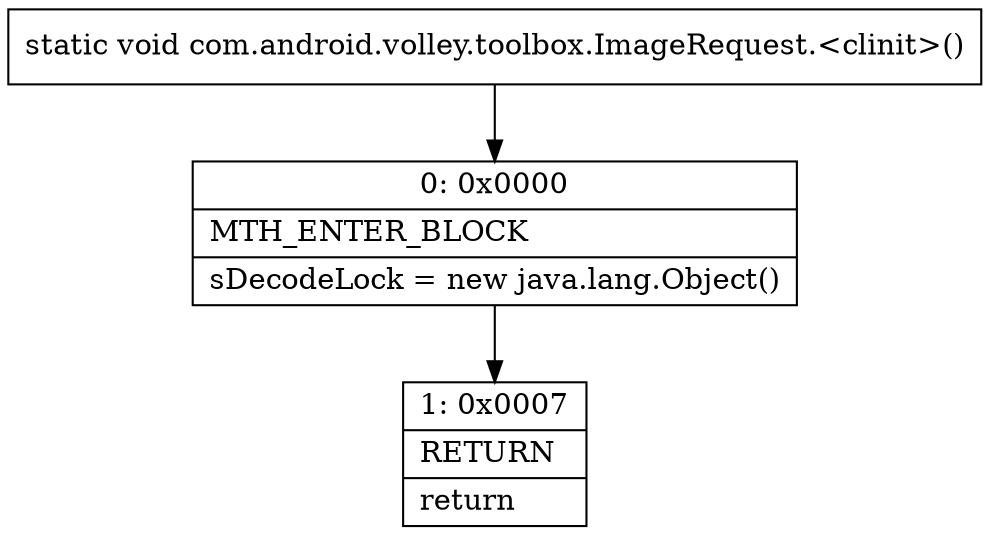 digraph "CFG forcom.android.volley.toolbox.ImageRequest.\<clinit\>()V" {
Node_0 [shape=record,label="{0\:\ 0x0000|MTH_ENTER_BLOCK\l|sDecodeLock = new java.lang.Object()\l}"];
Node_1 [shape=record,label="{1\:\ 0x0007|RETURN\l|return\l}"];
MethodNode[shape=record,label="{static void com.android.volley.toolbox.ImageRequest.\<clinit\>() }"];
MethodNode -> Node_0;
Node_0 -> Node_1;
}

